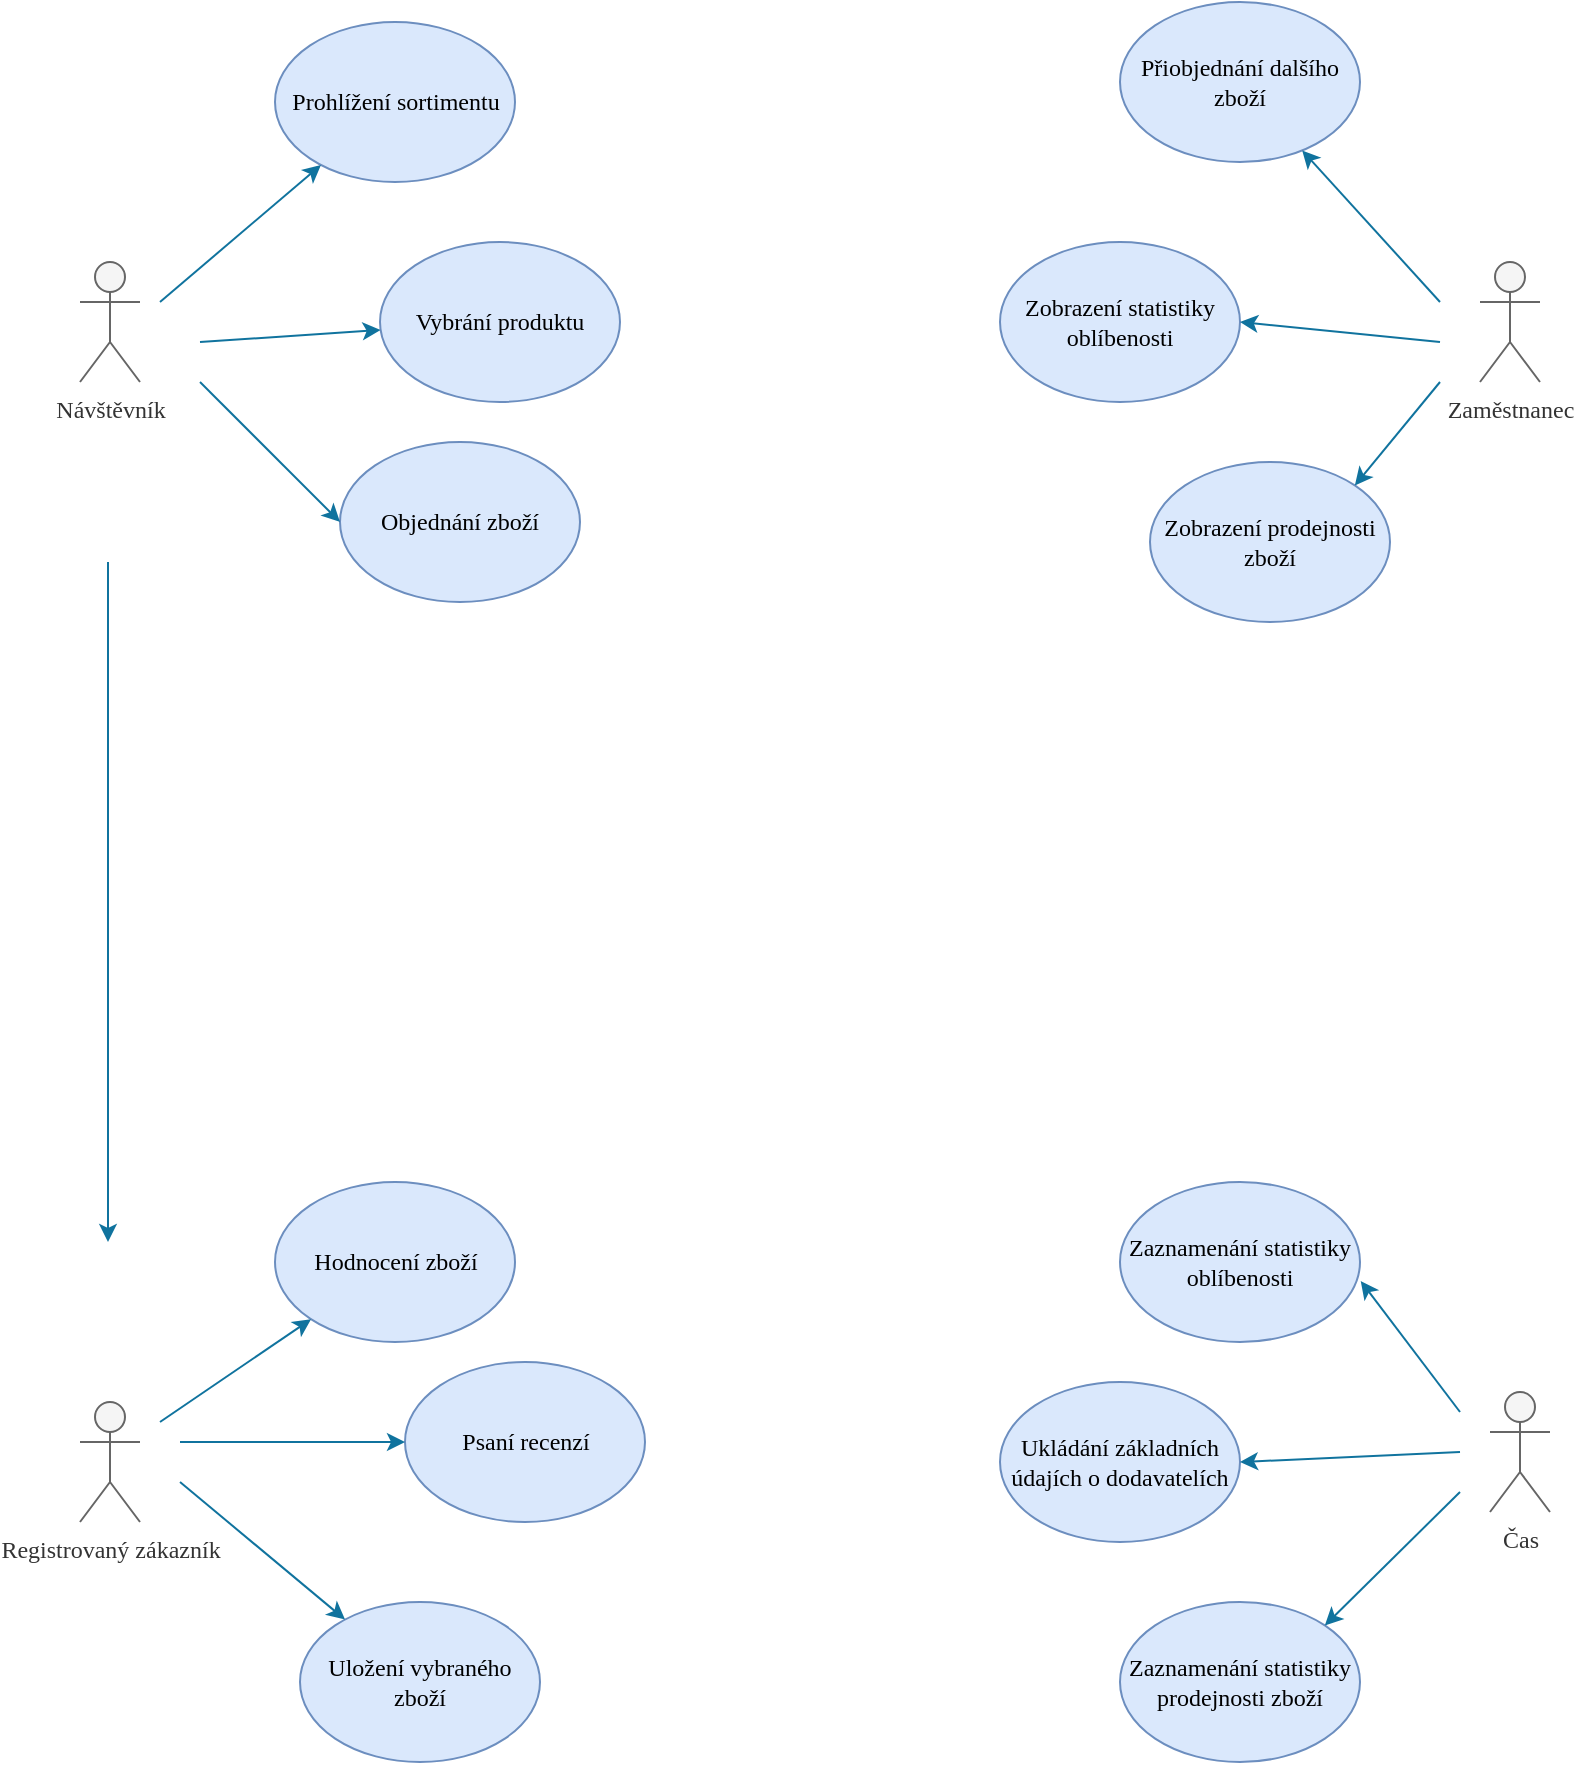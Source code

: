 <mxfile version="13.9.9" type="github">
  <diagram id="BEVDedkttZ-zHT9xq8m-" name="Page-1">
    <mxGraphModel dx="2071" dy="615" grid="1" gridSize="10" guides="1" tooltips="1" connect="1" arrows="1" fold="1" page="1" pageScale="1" pageWidth="850" pageHeight="1100" math="0" shadow="0">
      <root>
        <mxCell id="0" />
        <mxCell id="1" parent="0" />
        <mxCell id="1CTowpPIfYObmL4wpYnB-1" value="Návštěvník" style="shape=umlActor;verticalLabelPosition=bottom;verticalAlign=top;html=1;outlineConnect=0;fillColor=#f5f5f5;strokeColor=#666666;fontFamily=Verdana;fontStyle=0;fontColor=#333333;" parent="1" vertex="1">
          <mxGeometry x="50" y="200" width="30" height="60" as="geometry" />
        </mxCell>
        <mxCell id="1CTowpPIfYObmL4wpYnB-2" value="Registrovaný zákazník" style="shape=umlActor;verticalLabelPosition=bottom;verticalAlign=top;html=1;outlineConnect=0;fillColor=#f5f5f5;strokeColor=#666666;fontFamily=Verdana;fontStyle=0;fontColor=#333333;" parent="1" vertex="1">
          <mxGeometry x="50" y="770" width="30" height="60" as="geometry" />
        </mxCell>
        <mxCell id="1CTowpPIfYObmL4wpYnB-3" value="Zaměstnanec" style="shape=umlActor;verticalLabelPosition=bottom;verticalAlign=top;html=1;outlineConnect=0;fontFamily=Verdana;fontStyle=0;fillColor=#f5f5f5;strokeColor=#666666;fontColor=#333333;" parent="1" vertex="1">
          <mxGeometry x="750" y="200" width="30" height="60" as="geometry" />
        </mxCell>
        <mxCell id="1CTowpPIfYObmL4wpYnB-7" value="Prohlížení sortimentu" style="ellipse;whiteSpace=wrap;html=1;fillColor=#dae8fc;strokeColor=#6c8ebf;fontStyle=0;fontFamily=Verdana;" parent="1" vertex="1">
          <mxGeometry x="147.5" y="80" width="120" height="80" as="geometry" />
        </mxCell>
        <mxCell id="1CTowpPIfYObmL4wpYnB-8" value="Vybrání produktu" style="ellipse;whiteSpace=wrap;html=1;fillColor=#dae8fc;strokeColor=#6c8ebf;fontStyle=0;fontFamily=Verdana;" parent="1" vertex="1">
          <mxGeometry x="200" y="190" width="120" height="80" as="geometry" />
        </mxCell>
        <mxCell id="1CTowpPIfYObmL4wpYnB-10" value="Uložení vybraného zboží" style="ellipse;whiteSpace=wrap;html=1;fillColor=#dae8fc;strokeColor=#6c8ebf;fontStyle=0;fontFamily=Verdana;" parent="1" vertex="1">
          <mxGeometry x="160" y="870" width="120" height="80" as="geometry" />
        </mxCell>
        <mxCell id="1CTowpPIfYObmL4wpYnB-11" value="Hodnocení zboží&lt;span style=&quot;color: rgba(0, 0, 0, 0); font-size: 0px;&quot;&gt;%3CmxGraphModel%3E%3Croot%3E%3CmxCell%20id%3D%220%22%2F%3E%3CmxCell%20id%3D%221%22%20parent%3D%220%22%2F%3E%3CmxCell%20id%3D%222%22%20value%3D%22znovuna%C4%8Dten%C3%AD%20vybran%C3%A9ho%20zbo%C5%BE%C3%AD%22%20style%3D%22ellipse%3BwhiteSpace%3Dwrap%3Bhtml%3D1%3B%22%20vertex%3D%221%22%20parent%3D%221%22%3E%3CmxGeometry%20x%3D%22230%22%20y%3D%22390%22%20width%3D%22120%22%20height%3D%2280%22%20as%3D%22geometry%22%2F%3E%3C%2FmxCell%3E%3C%2Froot%3E%3C%2FmxGraphModel%3E&lt;/span&gt;" style="ellipse;whiteSpace=wrap;html=1;fillColor=#dae8fc;strokeColor=#6c8ebf;fontStyle=0;fontFamily=Verdana;" parent="1" vertex="1">
          <mxGeometry x="147.5" y="660" width="120" height="80" as="geometry" />
        </mxCell>
        <mxCell id="1CTowpPIfYObmL4wpYnB-12" value="Psaní recenzí&lt;span style=&quot;color: rgba(0, 0, 0, 0); font-size: 0px;&quot;&gt;%3CmxGraphModel%3E%3Croot%3E%3CmxCell%20id%3D%220%22%2F%3E%3CmxCell%20id%3D%221%22%20parent%3D%220%22%2F%3E%3CmxCell%20id%3D%222%22%20value%3D%22Hodnocen%C3%AD%20zbo%C5%BE%C3%AD%26lt%3Bspan%20style%3D%26quot%3Bcolor%3A%20rgba(0%20%2C%200%20%2C%200%20%2C%200)%20%3B%20font-family%3A%20monospace%20%3B%20font-size%3A%200px%26quot%3B%26gt%3B%253CmxGraphModel%253E%253Croot%253E%253CmxCell%2520id%253D%25220%2522%252F%253E%253CmxCell%2520id%253D%25221%2522%2520parent%253D%25220%2522%252F%253E%253CmxCell%2520id%253D%25222%2522%2520value%253D%2522znovuna%25C4%258Dten%25C3%25AD%2520vybran%25C3%25A9ho%2520zbo%25C5%25BE%25C3%25AD%2522%2520style%253D%2522ellipse%253BwhiteSpace%253Dwrap%253Bhtml%253D1%253B%2522%2520vertex%253D%25221%2522%2520parent%253D%25221%2522%253E%253CmxGeometry%2520x%253D%2522230%2522%2520y%253D%2522390%2522%2520width%253D%2522120%2522%2520height%253D%252280%2522%2520as%253D%2522geometry%2522%252F%253E%253C%252FmxCell%253E%253C%252Froot%253E%253C%252FmxGraphModel%253E%26lt%3B%2Fspan%26gt%3B%22%20style%3D%22ellipse%3BwhiteSpace%3Dwrap%3Bhtml%3D1%3B%22%20vertex%3D%221%22%20parent%3D%221%22%3E%3CmxGeometry%20x%3D%22370%22%20y%3D%22530%22%20width%3D%22120%22%20height%3D%2280%22%20as%3D%22geometry%22%2F%3E%3C%2FmxCell%3E%3C%2Froot%3E%3C%2FmxGraphModelPsan&lt;/span&gt;" style="ellipse;whiteSpace=wrap;html=1;fillColor=#dae8fc;strokeColor=#6c8ebf;fontStyle=0;fontFamily=Verdana;" parent="1" vertex="1">
          <mxGeometry x="212.5" y="750" width="120" height="80" as="geometry" />
        </mxCell>
        <mxCell id="1CTowpPIfYObmL4wpYnB-13" value="Objednání zboží" style="ellipse;whiteSpace=wrap;html=1;fillColor=#dae8fc;strokeColor=#6c8ebf;fontStyle=0;fontFamily=Verdana;" parent="1" vertex="1">
          <mxGeometry x="180" y="290" width="120" height="80" as="geometry" />
        </mxCell>
        <mxCell id="1CTowpPIfYObmL4wpYnB-14" value="Přiobjednání dalšího zboží" style="ellipse;whiteSpace=wrap;html=1;fillColor=#dae8fc;strokeColor=#6c8ebf;fontStyle=0;fontFamily=Verdana;" parent="1" vertex="1">
          <mxGeometry x="570" y="70" width="120" height="80" as="geometry" />
        </mxCell>
        <mxCell id="1CTowpPIfYObmL4wpYnB-15" value="Zobrazení statistiky oblíbenosti" style="ellipse;whiteSpace=wrap;html=1;fillColor=#dae8fc;strokeColor=#6c8ebf;fontStyle=0;fontFamily=Verdana;" parent="1" vertex="1">
          <mxGeometry x="510" y="190" width="120" height="80" as="geometry" />
        </mxCell>
        <mxCell id="1CTowpPIfYObmL4wpYnB-16" value="Zobrazení prodejnosti zboží" style="ellipse;whiteSpace=wrap;html=1;fillColor=#dae8fc;strokeColor=#6c8ebf;fontStyle=0;fontFamily=Verdana;" parent="1" vertex="1">
          <mxGeometry x="585" y="300" width="120" height="80" as="geometry" />
        </mxCell>
        <mxCell id="1CTowpPIfYObmL4wpYnB-17" style="edgeStyle=orthogonalEdgeStyle;rounded=0;orthogonalLoop=1;jettySize=auto;html=1;exitX=0.5;exitY=1;exitDx=0;exitDy=0;fontFamily=Verdana;fontStyle=0;fillColor=#f5f5f5;strokeColor=#666666;" parent="1" source="1CTowpPIfYObmL4wpYnB-10" target="1CTowpPIfYObmL4wpYnB-10" edge="1">
          <mxGeometry relative="1" as="geometry" />
        </mxCell>
        <mxCell id="1CTowpPIfYObmL4wpYnB-23" value="" style="endArrow=classic;html=1;fontFamily=Verdana;fontStyle=0;fillColor=#b1ddf0;strokeColor=#10739e;" parent="1" edge="1">
          <mxGeometry width="50" height="50" relative="1" as="geometry">
            <mxPoint x="64" y="350" as="sourcePoint" />
            <mxPoint x="64" y="690" as="targetPoint" />
          </mxGeometry>
        </mxCell>
        <mxCell id="1CTowpPIfYObmL4wpYnB-27" value="Čas" style="shape=umlActor;verticalLabelPosition=bottom;verticalAlign=top;html=1;outlineConnect=0;fillColor=#f5f5f5;strokeColor=#666666;fontFamily=Verdana;fontStyle=0;fontColor=#333333;" parent="1" vertex="1">
          <mxGeometry x="755" y="765" width="30" height="60" as="geometry" />
        </mxCell>
        <mxCell id="1CTowpPIfYObmL4wpYnB-28" value="Zaznamenání statistiky oblíbenosti" style="ellipse;whiteSpace=wrap;html=1;fillColor=#dae8fc;strokeColor=#6c8ebf;fontStyle=0;fontFamily=Verdana;" parent="1" vertex="1">
          <mxGeometry x="570" y="660" width="120" height="80" as="geometry" />
        </mxCell>
        <mxCell id="1CTowpPIfYObmL4wpYnB-29" value="Zaznamenání statistiky prodejnosti zboží" style="ellipse;whiteSpace=wrap;html=1;fillColor=#dae8fc;strokeColor=#6c8ebf;fontStyle=0;fontFamily=Verdana;" parent="1" vertex="1">
          <mxGeometry x="570" y="870" width="120" height="80" as="geometry" />
        </mxCell>
        <mxCell id="1CTowpPIfYObmL4wpYnB-35" value="Ukládání základních údajích o dodavatelích" style="ellipse;whiteSpace=wrap;html=1;fillColor=#dae8fc;strokeColor=#6c8ebf;fontStyle=0;fontFamily=Verdana;" parent="1" vertex="1">
          <mxGeometry x="510" y="760" width="120" height="80" as="geometry" />
        </mxCell>
        <mxCell id="1CTowpPIfYObmL4wpYnB-37" value="" style="endArrow=classic;html=1;fontFamily=Verdana;fontStyle=0;fillColor=#b1ddf0;strokeColor=#10739e;" parent="1" target="1CTowpPIfYObmL4wpYnB-7" edge="1">
          <mxGeometry width="50" height="50" relative="1" as="geometry">
            <mxPoint x="90" y="220" as="sourcePoint" />
            <mxPoint x="470" y="200" as="targetPoint" />
          </mxGeometry>
        </mxCell>
        <mxCell id="1CTowpPIfYObmL4wpYnB-38" value="" style="endArrow=classic;html=1;entryX=0;entryY=0.5;entryDx=0;entryDy=0;fontFamily=Verdana;fontStyle=0;fillColor=#b1ddf0;strokeColor=#10739e;" parent="1" target="1CTowpPIfYObmL4wpYnB-13" edge="1">
          <mxGeometry width="50" height="50" relative="1" as="geometry">
            <mxPoint x="110" y="260" as="sourcePoint" />
            <mxPoint x="180.702" y="161.594" as="targetPoint" />
          </mxGeometry>
        </mxCell>
        <mxCell id="1CTowpPIfYObmL4wpYnB-39" value="" style="endArrow=classic;html=1;fontFamily=Verdana;fontStyle=0;fillColor=#b1ddf0;strokeColor=#10739e;" parent="1" target="1CTowpPIfYObmL4wpYnB-8" edge="1">
          <mxGeometry width="50" height="50" relative="1" as="geometry">
            <mxPoint x="110" y="240" as="sourcePoint" />
            <mxPoint x="222.5" y="230" as="targetPoint" />
          </mxGeometry>
        </mxCell>
        <mxCell id="1CTowpPIfYObmL4wpYnB-43" value="" style="endArrow=classic;html=1;fontFamily=Verdana;fontStyle=0;fillColor=#b1ddf0;strokeColor=#10739e;" parent="1" target="1CTowpPIfYObmL4wpYnB-11" edge="1">
          <mxGeometry width="50" height="50" relative="1" as="geometry">
            <mxPoint x="90" y="780" as="sourcePoint" />
            <mxPoint x="470" y="670" as="targetPoint" />
          </mxGeometry>
        </mxCell>
        <mxCell id="1CTowpPIfYObmL4wpYnB-44" value="" style="endArrow=classic;html=1;entryX=0;entryY=0.5;entryDx=0;entryDy=0;fontFamily=Verdana;fontStyle=0;fillColor=#b1ddf0;strokeColor=#10739e;" parent="1" target="1CTowpPIfYObmL4wpYnB-12" edge="1">
          <mxGeometry width="50" height="50" relative="1" as="geometry">
            <mxPoint x="100" y="790" as="sourcePoint" />
            <mxPoint x="175.711" y="738.703" as="targetPoint" />
          </mxGeometry>
        </mxCell>
        <mxCell id="1CTowpPIfYObmL4wpYnB-45" value="" style="endArrow=classic;html=1;fontFamily=Verdana;fontStyle=0;fillColor=#b1ddf0;strokeColor=#10739e;" parent="1" target="1CTowpPIfYObmL4wpYnB-10" edge="1">
          <mxGeometry width="50" height="50" relative="1" as="geometry">
            <mxPoint x="100" y="810" as="sourcePoint" />
            <mxPoint x="222.5" y="800" as="targetPoint" />
          </mxGeometry>
        </mxCell>
        <mxCell id="1CTowpPIfYObmL4wpYnB-46" value="" style="endArrow=classic;html=1;fontFamily=Verdana;fontStyle=0;fillColor=#b1ddf0;strokeColor=#10739e;" parent="1" target="1CTowpPIfYObmL4wpYnB-14" edge="1">
          <mxGeometry width="50" height="50" relative="1" as="geometry">
            <mxPoint x="730" y="220" as="sourcePoint" />
            <mxPoint x="440" y="320" as="targetPoint" />
          </mxGeometry>
        </mxCell>
        <mxCell id="1CTowpPIfYObmL4wpYnB-47" value="" style="endArrow=classic;html=1;entryX=1;entryY=0.5;entryDx=0;entryDy=0;fontFamily=Verdana;fontStyle=0;fillColor=#b1ddf0;strokeColor=#10739e;" parent="1" target="1CTowpPIfYObmL4wpYnB-15" edge="1">
          <mxGeometry width="50" height="50" relative="1" as="geometry">
            <mxPoint x="730" y="240" as="sourcePoint" />
            <mxPoint x="669.139" y="154.966" as="targetPoint" />
          </mxGeometry>
        </mxCell>
        <mxCell id="1CTowpPIfYObmL4wpYnB-48" value="" style="endArrow=classic;html=1;entryX=1;entryY=0;entryDx=0;entryDy=0;fontFamily=Verdana;fontStyle=0;fillColor=#b1ddf0;strokeColor=#10739e;" parent="1" target="1CTowpPIfYObmL4wpYnB-16" edge="1">
          <mxGeometry width="50" height="50" relative="1" as="geometry">
            <mxPoint x="730" y="260" as="sourcePoint" />
            <mxPoint x="640" y="240" as="targetPoint" />
          </mxGeometry>
        </mxCell>
        <mxCell id="1CTowpPIfYObmL4wpYnB-49" value="" style="endArrow=classic;html=1;entryX=1.003;entryY=0.619;entryDx=0;entryDy=0;entryPerimeter=0;fontFamily=Verdana;fontStyle=0;fillColor=#b1ddf0;strokeColor=#10739e;" parent="1" target="1CTowpPIfYObmL4wpYnB-28" edge="1">
          <mxGeometry width="50" height="50" relative="1" as="geometry">
            <mxPoint x="740" y="775" as="sourcePoint" />
            <mxPoint x="660" y="245" as="targetPoint" />
          </mxGeometry>
        </mxCell>
        <mxCell id="1CTowpPIfYObmL4wpYnB-50" value="" style="endArrow=classic;html=1;entryX=1;entryY=0.5;entryDx=0;entryDy=0;fontFamily=Verdana;fontStyle=0;fillColor=#b1ddf0;strokeColor=#10739e;" parent="1" target="1CTowpPIfYObmL4wpYnB-35" edge="1">
          <mxGeometry width="50" height="50" relative="1" as="geometry">
            <mxPoint x="740" y="795" as="sourcePoint" />
            <mxPoint x="699.36" y="734.52" as="targetPoint" />
          </mxGeometry>
        </mxCell>
        <mxCell id="1CTowpPIfYObmL4wpYnB-51" value="" style="endArrow=classic;html=1;entryX=1;entryY=0;entryDx=0;entryDy=0;fontFamily=Verdana;fontStyle=0;fillColor=#b1ddf0;strokeColor=#10739e;" parent="1" target="1CTowpPIfYObmL4wpYnB-29" edge="1">
          <mxGeometry width="50" height="50" relative="1" as="geometry">
            <mxPoint x="740" y="815" as="sourcePoint" />
            <mxPoint x="690.0" y="815" as="targetPoint" />
          </mxGeometry>
        </mxCell>
      </root>
    </mxGraphModel>
  </diagram>
</mxfile>
